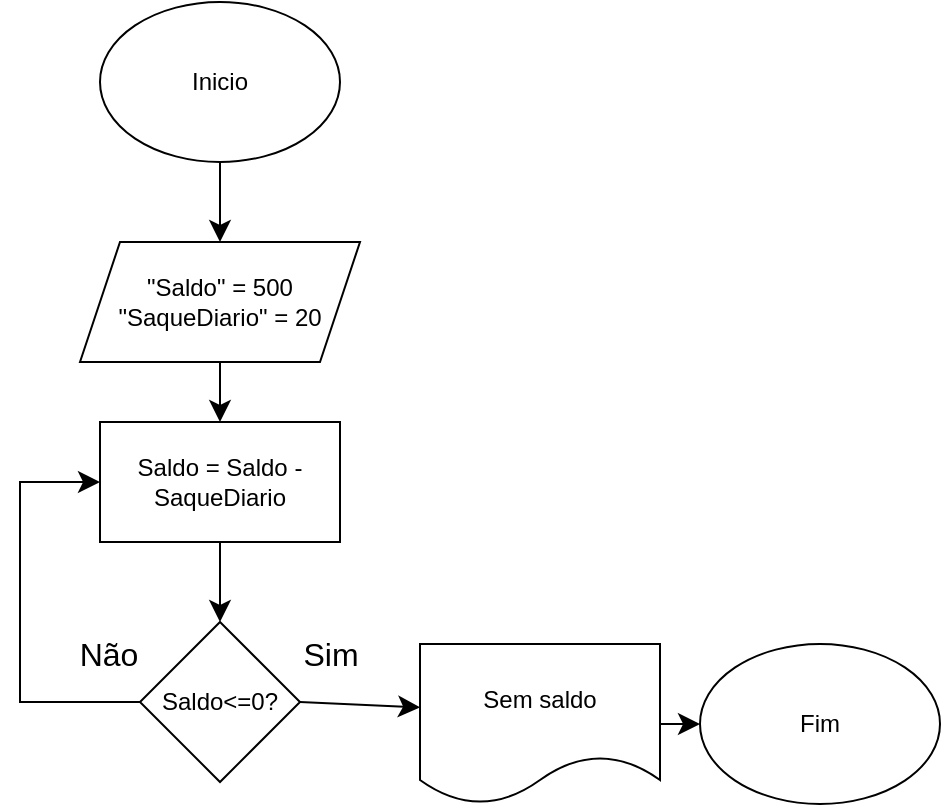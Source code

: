 <mxfile version="26.1.1">
  <diagram name="Página-1" id="NIlyQy7GItakN4wGOn8R">
    <mxGraphModel dx="272" dy="465" grid="1" gridSize="10" guides="1" tooltips="1" connect="1" arrows="1" fold="1" page="0" pageScale="1" pageWidth="827" pageHeight="1169" math="0" shadow="0">
      <root>
        <mxCell id="0" />
        <mxCell id="1" parent="0" />
        <mxCell id="LtWBtY3rAHviaVNRuFDF-3" value="" style="edgeStyle=none;curved=1;rounded=0;orthogonalLoop=1;jettySize=auto;html=1;fontSize=12;startSize=8;endSize=8;" parent="1" source="LtWBtY3rAHviaVNRuFDF-1" target="LtWBtY3rAHviaVNRuFDF-2" edge="1">
          <mxGeometry relative="1" as="geometry" />
        </mxCell>
        <mxCell id="LtWBtY3rAHviaVNRuFDF-1" value="Inicio" style="ellipse;whiteSpace=wrap;html=1;" parent="1" vertex="1">
          <mxGeometry x="120" y="40" width="120" height="80" as="geometry" />
        </mxCell>
        <mxCell id="LtWBtY3rAHviaVNRuFDF-6" value="" style="edgeStyle=none;curved=1;rounded=0;orthogonalLoop=1;jettySize=auto;html=1;fontSize=12;startSize=8;endSize=8;" parent="1" source="LtWBtY3rAHviaVNRuFDF-2" target="LtWBtY3rAHviaVNRuFDF-5" edge="1">
          <mxGeometry relative="1" as="geometry" />
        </mxCell>
        <mxCell id="LtWBtY3rAHviaVNRuFDF-2" value="&quot;Saldo&quot; = 500&lt;div&gt;&quot;SaqueDiario&quot; = 20&lt;/div&gt;" style="shape=parallelogram;perimeter=parallelogramPerimeter;whiteSpace=wrap;html=1;fixedSize=1;" parent="1" vertex="1">
          <mxGeometry x="110" y="160" width="140" height="60" as="geometry" />
        </mxCell>
        <mxCell id="LtWBtY3rAHviaVNRuFDF-8" value="" style="edgeStyle=none;curved=1;rounded=0;orthogonalLoop=1;jettySize=auto;html=1;fontSize=12;startSize=8;endSize=8;" parent="1" source="LtWBtY3rAHviaVNRuFDF-5" target="LtWBtY3rAHviaVNRuFDF-7" edge="1">
          <mxGeometry relative="1" as="geometry" />
        </mxCell>
        <mxCell id="LtWBtY3rAHviaVNRuFDF-5" value="Saldo = Saldo - SaqueDiario" style="rounded=0;whiteSpace=wrap;html=1;" parent="1" vertex="1">
          <mxGeometry x="120" y="250" width="120" height="60" as="geometry" />
        </mxCell>
        <mxCell id="LtWBtY3rAHviaVNRuFDF-13" style="edgeStyle=none;curved=0;rounded=0;orthogonalLoop=1;jettySize=auto;html=1;fontSize=12;startSize=8;endSize=8;entryX=0;entryY=0.5;entryDx=0;entryDy=0;" parent="1" source="LtWBtY3rAHviaVNRuFDF-7" target="LtWBtY3rAHviaVNRuFDF-5" edge="1">
          <mxGeometry relative="1" as="geometry">
            <mxPoint x="10" y="270" as="targetPoint" />
            <Array as="points">
              <mxPoint x="80" y="390" />
              <mxPoint x="80" y="280" />
            </Array>
          </mxGeometry>
        </mxCell>
        <mxCell id="LtWBtY3rAHviaVNRuFDF-7" value="Saldo&amp;lt;=0?" style="rhombus;whiteSpace=wrap;html=1;" parent="1" vertex="1">
          <mxGeometry x="140" y="350" width="80" height="80" as="geometry" />
        </mxCell>
        <mxCell id="LtWBtY3rAHviaVNRuFDF-9" value="Fim" style="ellipse;whiteSpace=wrap;html=1;" parent="1" vertex="1">
          <mxGeometry x="420" y="361" width="120" height="80" as="geometry" />
        </mxCell>
        <mxCell id="LtWBtY3rAHviaVNRuFDF-11" value="Sim" style="text;html=1;align=center;verticalAlign=middle;resizable=0;points=[];autosize=1;strokeColor=none;fillColor=none;fontSize=16;" parent="1" vertex="1">
          <mxGeometry x="210" y="351" width="50" height="30" as="geometry" />
        </mxCell>
        <mxCell id="LtWBtY3rAHviaVNRuFDF-12" value="Não" style="text;html=1;align=center;verticalAlign=middle;resizable=0;points=[];autosize=1;strokeColor=none;fillColor=none;fontSize=16;" parent="1" vertex="1">
          <mxGeometry x="99" y="351" width="50" height="30" as="geometry" />
        </mxCell>
        <mxCell id="90P-FnsVH1yKXdUFaVqg-3" value="" style="edgeStyle=none;curved=1;rounded=0;orthogonalLoop=1;jettySize=auto;html=1;fontSize=12;startSize=8;endSize=8;" edge="1" parent="1" source="90P-FnsVH1yKXdUFaVqg-1" target="LtWBtY3rAHviaVNRuFDF-9">
          <mxGeometry relative="1" as="geometry" />
        </mxCell>
        <mxCell id="90P-FnsVH1yKXdUFaVqg-1" value="Sem saldo" style="shape=document;whiteSpace=wrap;html=1;boundedLbl=1;" vertex="1" parent="1">
          <mxGeometry x="280" y="361" width="120" height="80" as="geometry" />
        </mxCell>
        <mxCell id="90P-FnsVH1yKXdUFaVqg-2" style="edgeStyle=none;curved=1;rounded=0;orthogonalLoop=1;jettySize=auto;html=1;exitX=1;exitY=0.5;exitDx=0;exitDy=0;entryX=0;entryY=0.396;entryDx=0;entryDy=0;entryPerimeter=0;fontSize=12;startSize=8;endSize=8;" edge="1" parent="1" source="LtWBtY3rAHviaVNRuFDF-7" target="90P-FnsVH1yKXdUFaVqg-1">
          <mxGeometry relative="1" as="geometry" />
        </mxCell>
      </root>
    </mxGraphModel>
  </diagram>
</mxfile>
